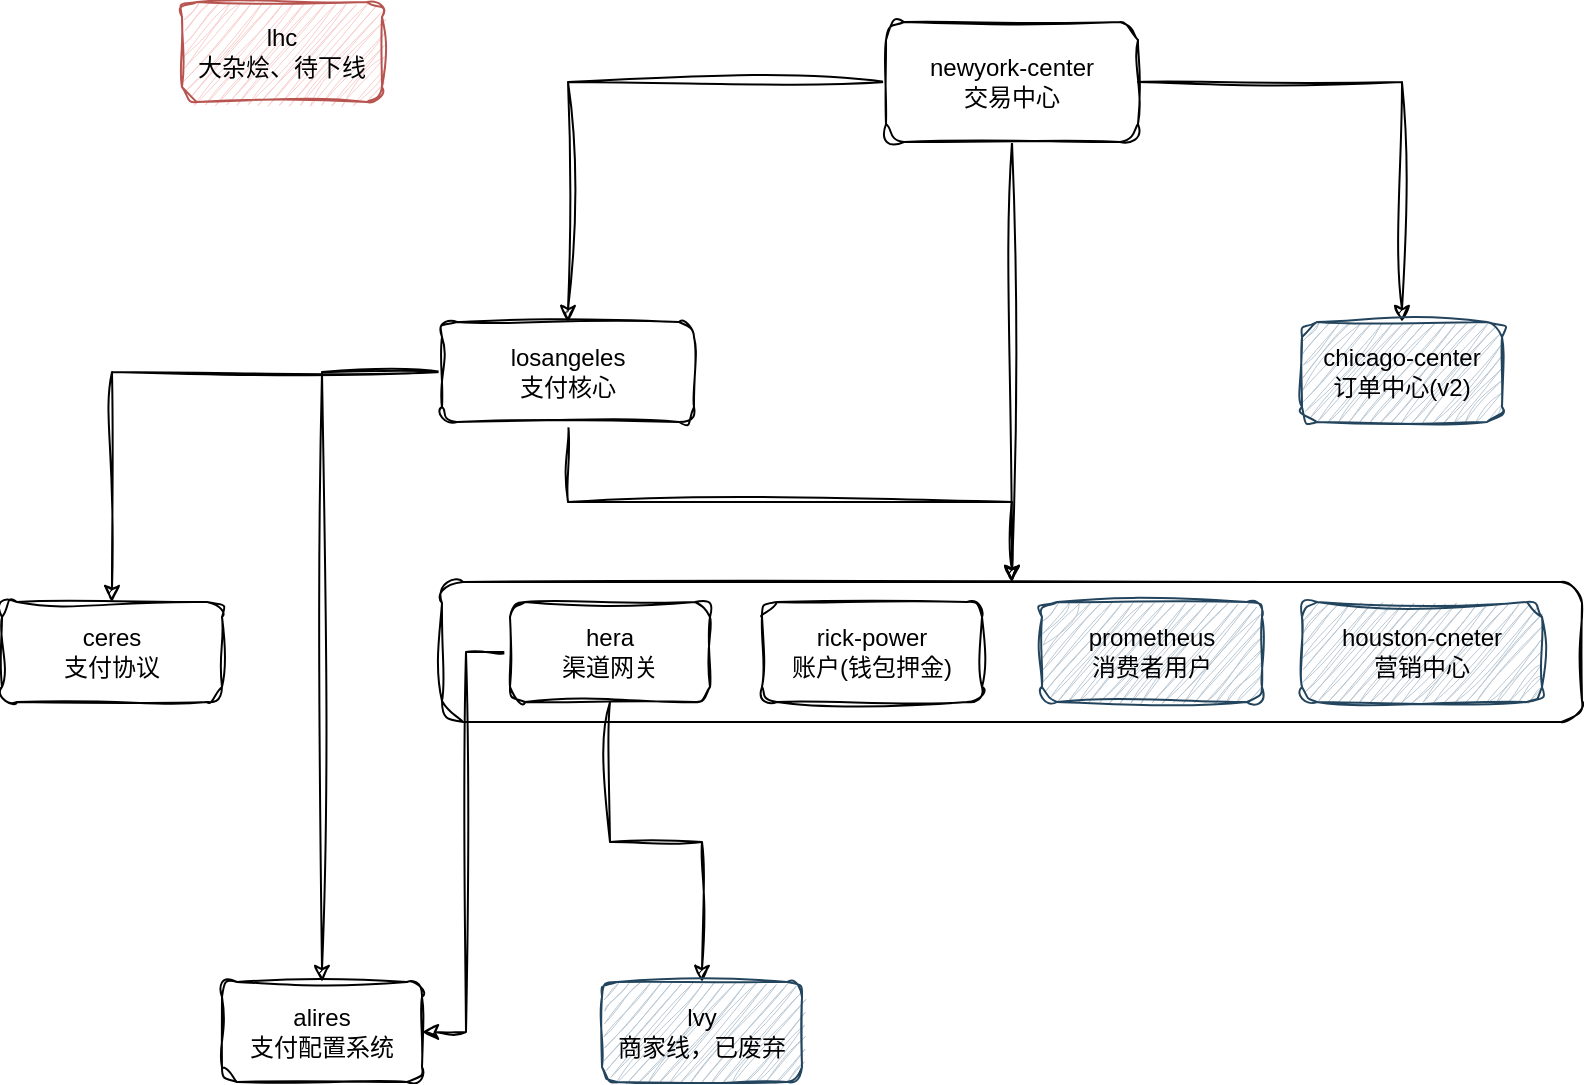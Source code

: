 <mxfile version="21.0.8" type="github">
  <diagram name="第 1 页" id="v2xp4Fpqs8Zexf9_lm69">
    <mxGraphModel dx="1831" dy="648" grid="1" gridSize="10" guides="1" tooltips="1" connect="1" arrows="1" fold="1" page="1" pageScale="1" pageWidth="827" pageHeight="1169" math="0" shadow="0">
      <root>
        <mxCell id="0" />
        <mxCell id="1" parent="0" />
        <mxCell id="P4q3fRsNrnoEsuAgu6qp-37" value="" style="rounded=1;whiteSpace=wrap;html=1;sketch=1;curveFitting=1;jiggle=2;" vertex="1" parent="1">
          <mxGeometry x="200" y="390" width="570" height="70" as="geometry" />
        </mxCell>
        <mxCell id="P4q3fRsNrnoEsuAgu6qp-47" style="edgeStyle=orthogonalEdgeStyle;rounded=0;orthogonalLoop=1;jettySize=auto;html=1;entryX=0.5;entryY=0;entryDx=0;entryDy=0;sketch=1;curveFitting=1;jiggle=2;" edge="1" parent="1" source="P4q3fRsNrnoEsuAgu6qp-1" target="P4q3fRsNrnoEsuAgu6qp-3">
          <mxGeometry relative="1" as="geometry" />
        </mxCell>
        <mxCell id="P4q3fRsNrnoEsuAgu6qp-48" style="edgeStyle=orthogonalEdgeStyle;rounded=0;orthogonalLoop=1;jettySize=auto;html=1;entryX=0.5;entryY=0;entryDx=0;entryDy=0;sketch=1;curveFitting=1;jiggle=2;" edge="1" parent="1" source="P4q3fRsNrnoEsuAgu6qp-1" target="P4q3fRsNrnoEsuAgu6qp-37">
          <mxGeometry relative="1" as="geometry" />
        </mxCell>
        <mxCell id="P4q3fRsNrnoEsuAgu6qp-49" style="edgeStyle=orthogonalEdgeStyle;rounded=0;orthogonalLoop=1;jettySize=auto;html=1;entryX=0.5;entryY=0;entryDx=0;entryDy=0;sketch=1;curveFitting=1;jiggle=2;" edge="1" parent="1" source="P4q3fRsNrnoEsuAgu6qp-1" target="P4q3fRsNrnoEsuAgu6qp-31">
          <mxGeometry relative="1" as="geometry" />
        </mxCell>
        <mxCell id="P4q3fRsNrnoEsuAgu6qp-1" value="newyork-center&lt;br&gt;交易中心" style="rounded=1;whiteSpace=wrap;html=1;sketch=1;curveFitting=1;jiggle=2;" vertex="1" parent="1">
          <mxGeometry x="422" y="110" width="126" height="60" as="geometry" />
        </mxCell>
        <mxCell id="P4q3fRsNrnoEsuAgu6qp-39" style="edgeStyle=orthogonalEdgeStyle;rounded=0;orthogonalLoop=1;jettySize=auto;html=1;entryX=0.5;entryY=0;entryDx=0;entryDy=0;sketch=1;curveFitting=1;jiggle=2;" edge="1" parent="1" source="P4q3fRsNrnoEsuAgu6qp-3" target="P4q3fRsNrnoEsuAgu6qp-37">
          <mxGeometry relative="1" as="geometry" />
        </mxCell>
        <mxCell id="P4q3fRsNrnoEsuAgu6qp-42" style="edgeStyle=orthogonalEdgeStyle;rounded=0;orthogonalLoop=1;jettySize=auto;html=1;entryX=0.5;entryY=0;entryDx=0;entryDy=0;sketch=1;curveFitting=1;jiggle=2;" edge="1" parent="1" source="P4q3fRsNrnoEsuAgu6qp-3" target="P4q3fRsNrnoEsuAgu6qp-11">
          <mxGeometry relative="1" as="geometry" />
        </mxCell>
        <mxCell id="P4q3fRsNrnoEsuAgu6qp-44" style="edgeStyle=orthogonalEdgeStyle;rounded=0;orthogonalLoop=1;jettySize=auto;html=1;sketch=1;curveFitting=1;jiggle=2;" edge="1" parent="1" source="P4q3fRsNrnoEsuAgu6qp-3" target="P4q3fRsNrnoEsuAgu6qp-10">
          <mxGeometry relative="1" as="geometry" />
        </mxCell>
        <mxCell id="P4q3fRsNrnoEsuAgu6qp-3" value="losangeles&lt;br&gt;支付核心" style="rounded=1;whiteSpace=wrap;html=1;sketch=1;curveFitting=1;jiggle=2;" vertex="1" parent="1">
          <mxGeometry x="200" y="260" width="126" height="50" as="geometry" />
        </mxCell>
        <mxCell id="P4q3fRsNrnoEsuAgu6qp-27" style="edgeStyle=orthogonalEdgeStyle;rounded=0;orthogonalLoop=1;jettySize=auto;html=1;entryX=0.5;entryY=0;entryDx=0;entryDy=0;sketch=1;curveFitting=1;jiggle=2;" edge="1" parent="1" source="P4q3fRsNrnoEsuAgu6qp-4" target="P4q3fRsNrnoEsuAgu6qp-26">
          <mxGeometry relative="1" as="geometry" />
        </mxCell>
        <mxCell id="P4q3fRsNrnoEsuAgu6qp-50" style="edgeStyle=orthogonalEdgeStyle;rounded=0;orthogonalLoop=1;jettySize=auto;html=1;entryX=1;entryY=0.5;entryDx=0;entryDy=0;sketch=1;curveFitting=1;jiggle=2;" edge="1" parent="1" source="P4q3fRsNrnoEsuAgu6qp-4" target="P4q3fRsNrnoEsuAgu6qp-11">
          <mxGeometry relative="1" as="geometry" />
        </mxCell>
        <mxCell id="P4q3fRsNrnoEsuAgu6qp-4" value="hera&lt;br&gt;渠道网关" style="rounded=1;whiteSpace=wrap;html=1;sketch=1;curveFitting=1;jiggle=2;" vertex="1" parent="1">
          <mxGeometry x="234" y="400" width="100" height="50" as="geometry" />
        </mxCell>
        <mxCell id="P4q3fRsNrnoEsuAgu6qp-5" value="lhc&lt;br&gt;大杂烩、待下线" style="rounded=1;whiteSpace=wrap;html=1;sketch=1;curveFitting=1;jiggle=2;fillColor=#f8cecc;strokeColor=#b85450;" vertex="1" parent="1">
          <mxGeometry x="70" y="100" width="100" height="50" as="geometry" />
        </mxCell>
        <mxCell id="P4q3fRsNrnoEsuAgu6qp-10" value="ceres&lt;br&gt;支付协议" style="rounded=1;whiteSpace=wrap;html=1;sketch=1;curveFitting=1;jiggle=2;" vertex="1" parent="1">
          <mxGeometry x="-20" y="400" width="110" height="50" as="geometry" />
        </mxCell>
        <mxCell id="P4q3fRsNrnoEsuAgu6qp-11" value="alires&lt;br&gt;支付配置系统" style="rounded=1;whiteSpace=wrap;html=1;sketch=1;curveFitting=1;jiggle=2;" vertex="1" parent="1">
          <mxGeometry x="90" y="590" width="100" height="50" as="geometry" />
        </mxCell>
        <mxCell id="P4q3fRsNrnoEsuAgu6qp-19" value="rick-power&lt;br&gt;账户(钱包押金)" style="rounded=1;whiteSpace=wrap;html=1;sketch=1;curveFitting=1;jiggle=2;" vertex="1" parent="1">
          <mxGeometry x="360" y="400" width="110" height="50" as="geometry" />
        </mxCell>
        <mxCell id="P4q3fRsNrnoEsuAgu6qp-22" value="prometheus&lt;br&gt;消费者用户" style="rounded=1;whiteSpace=wrap;html=1;sketch=1;curveFitting=1;jiggle=2;fillColor=#bac8d3;strokeColor=#23445d;" vertex="1" parent="1">
          <mxGeometry x="500" y="400" width="110" height="50" as="geometry" />
        </mxCell>
        <mxCell id="P4q3fRsNrnoEsuAgu6qp-24" value="houston-cneter&lt;br&gt;营销中心" style="rounded=1;whiteSpace=wrap;html=1;sketch=1;curveFitting=1;jiggle=2;fillColor=#bac8d3;strokeColor=#23445d;" vertex="1" parent="1">
          <mxGeometry x="630" y="400" width="120" height="50" as="geometry" />
        </mxCell>
        <mxCell id="P4q3fRsNrnoEsuAgu6qp-26" value="lvy&lt;br&gt;商家线，已废弃" style="rounded=1;whiteSpace=wrap;html=1;sketch=1;curveFitting=1;jiggle=2;fillColor=#bac8d3;strokeColor=#23445d;" vertex="1" parent="1">
          <mxGeometry x="280" y="590" width="100" height="50" as="geometry" />
        </mxCell>
        <mxCell id="P4q3fRsNrnoEsuAgu6qp-31" value="chicago-center&lt;br&gt;订单中心(v2)" style="rounded=1;whiteSpace=wrap;html=1;sketch=1;curveFitting=1;jiggle=2;fillColor=#bac8d3;strokeColor=#23445d;" vertex="1" parent="1">
          <mxGeometry x="630" y="260" width="100" height="50" as="geometry" />
        </mxCell>
      </root>
    </mxGraphModel>
  </diagram>
</mxfile>
